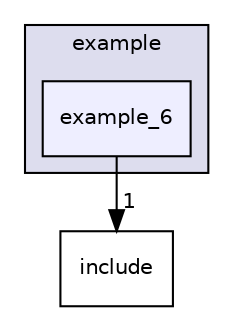 digraph "example/example_6" {
  compound=true
  node [ fontsize="10", fontname="Helvetica"];
  edge [ labelfontsize="10", labelfontname="Helvetica"];
  subgraph clusterdir_cfafba98a580ce4b62f8a6fa96d7cbb0 {
    graph [ bgcolor="#ddddee", pencolor="black", label="example" fontname="Helvetica", fontsize="10", URL="dir_cfafba98a580ce4b62f8a6fa96d7cbb0.html"]
  dir_520bb59f5a49bfa7e7d3690bc57f87c1 [shape=box, label="example_6", style="filled", fillcolor="#eeeeff", pencolor="black", URL="dir_520bb59f5a49bfa7e7d3690bc57f87c1.html"];
  }
  dir_d44c64559bbebec7f509842c48db8b23 [shape=box label="include" URL="dir_d44c64559bbebec7f509842c48db8b23.html"];
  dir_520bb59f5a49bfa7e7d3690bc57f87c1->dir_d44c64559bbebec7f509842c48db8b23 [headlabel="1", labeldistance=1.5 headhref="dir_000006_000008.html"];
}
